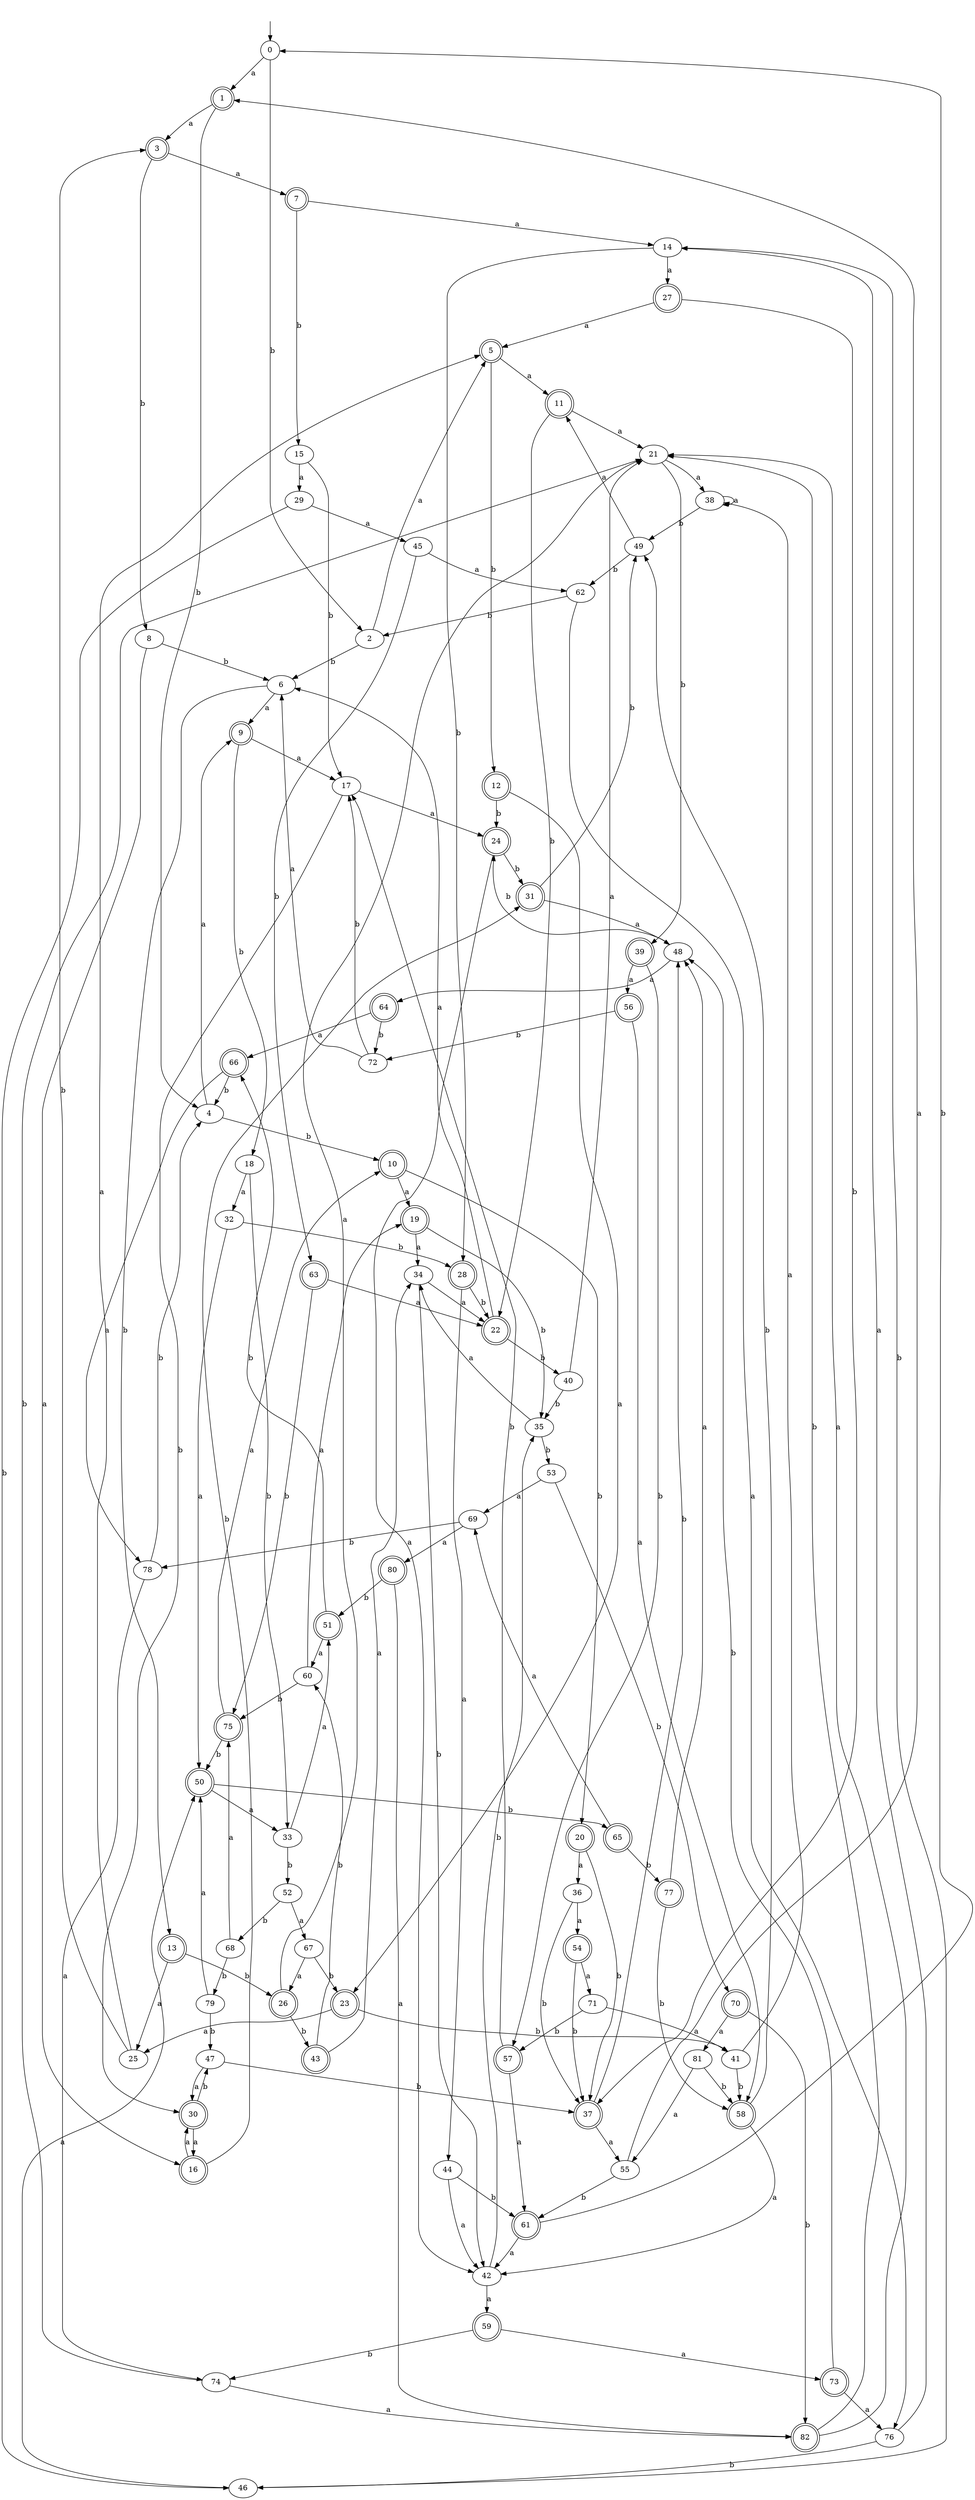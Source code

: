 digraph RandomDFA {
  __start0 [label="", shape=none];
  __start0 -> 0 [label=""];
  0 [shape=circle]
  0 -> 1 [label="a"]
  0 -> 2 [label="b"]
  1 [shape=doublecircle]
  1 -> 3 [label="a"]
  1 -> 4 [label="b"]
  2
  2 -> 5 [label="a"]
  2 -> 6 [label="b"]
  3 [shape=doublecircle]
  3 -> 7 [label="a"]
  3 -> 8 [label="b"]
  4
  4 -> 9 [label="a"]
  4 -> 10 [label="b"]
  5 [shape=doublecircle]
  5 -> 11 [label="a"]
  5 -> 12 [label="b"]
  6
  6 -> 9 [label="a"]
  6 -> 13 [label="b"]
  7 [shape=doublecircle]
  7 -> 14 [label="a"]
  7 -> 15 [label="b"]
  8
  8 -> 16 [label="a"]
  8 -> 6 [label="b"]
  9 [shape=doublecircle]
  9 -> 17 [label="a"]
  9 -> 18 [label="b"]
  10 [shape=doublecircle]
  10 -> 19 [label="a"]
  10 -> 20 [label="b"]
  11 [shape=doublecircle]
  11 -> 21 [label="a"]
  11 -> 22 [label="b"]
  12 [shape=doublecircle]
  12 -> 23 [label="a"]
  12 -> 24 [label="b"]
  13 [shape=doublecircle]
  13 -> 25 [label="a"]
  13 -> 26 [label="b"]
  14
  14 -> 27 [label="a"]
  14 -> 28 [label="b"]
  15
  15 -> 29 [label="a"]
  15 -> 17 [label="b"]
  16 [shape=doublecircle]
  16 -> 30 [label="a"]
  16 -> 31 [label="b"]
  17
  17 -> 24 [label="a"]
  17 -> 30 [label="b"]
  18
  18 -> 32 [label="a"]
  18 -> 33 [label="b"]
  19 [shape=doublecircle]
  19 -> 34 [label="a"]
  19 -> 35 [label="b"]
  20 [shape=doublecircle]
  20 -> 36 [label="a"]
  20 -> 37 [label="b"]
  21
  21 -> 38 [label="a"]
  21 -> 39 [label="b"]
  22 [shape=doublecircle]
  22 -> 6 [label="a"]
  22 -> 40 [label="b"]
  23 [shape=doublecircle]
  23 -> 25 [label="a"]
  23 -> 41 [label="b"]
  24 [shape=doublecircle]
  24 -> 42 [label="a"]
  24 -> 31 [label="b"]
  25
  25 -> 5 [label="a"]
  25 -> 3 [label="b"]
  26 [shape=doublecircle]
  26 -> 21 [label="a"]
  26 -> 43 [label="b"]
  27 [shape=doublecircle]
  27 -> 5 [label="a"]
  27 -> 37 [label="b"]
  28 [shape=doublecircle]
  28 -> 44 [label="a"]
  28 -> 22 [label="b"]
  29
  29 -> 45 [label="a"]
  29 -> 46 [label="b"]
  30 [shape=doublecircle]
  30 -> 16 [label="a"]
  30 -> 47 [label="b"]
  31 [shape=doublecircle]
  31 -> 48 [label="a"]
  31 -> 49 [label="b"]
  32
  32 -> 50 [label="a"]
  32 -> 28 [label="b"]
  33
  33 -> 51 [label="a"]
  33 -> 52 [label="b"]
  34
  34 -> 22 [label="a"]
  34 -> 42 [label="b"]
  35
  35 -> 34 [label="a"]
  35 -> 53 [label="b"]
  36
  36 -> 54 [label="a"]
  36 -> 37 [label="b"]
  37 [shape=doublecircle]
  37 -> 55 [label="a"]
  37 -> 48 [label="b"]
  38
  38 -> 38 [label="a"]
  38 -> 49 [label="b"]
  39 [shape=doublecircle]
  39 -> 56 [label="a"]
  39 -> 57 [label="b"]
  40
  40 -> 21 [label="a"]
  40 -> 35 [label="b"]
  41
  41 -> 38 [label="a"]
  41 -> 58 [label="b"]
  42
  42 -> 59 [label="a"]
  42 -> 35 [label="b"]
  43 [shape=doublecircle]
  43 -> 34 [label="a"]
  43 -> 60 [label="b"]
  44
  44 -> 42 [label="a"]
  44 -> 61 [label="b"]
  45
  45 -> 62 [label="a"]
  45 -> 63 [label="b"]
  46
  46 -> 50 [label="a"]
  46 -> 14 [label="b"]
  47
  47 -> 30 [label="a"]
  47 -> 37 [label="b"]
  48
  48 -> 64 [label="a"]
  48 -> 24 [label="b"]
  49
  49 -> 11 [label="a"]
  49 -> 62 [label="b"]
  50 [shape=doublecircle]
  50 -> 33 [label="a"]
  50 -> 65 [label="b"]
  51 [shape=doublecircle]
  51 -> 60 [label="a"]
  51 -> 66 [label="b"]
  52
  52 -> 67 [label="a"]
  52 -> 68 [label="b"]
  53
  53 -> 69 [label="a"]
  53 -> 70 [label="b"]
  54 [shape=doublecircle]
  54 -> 71 [label="a"]
  54 -> 37 [label="b"]
  55
  55 -> 1 [label="a"]
  55 -> 61 [label="b"]
  56 [shape=doublecircle]
  56 -> 58 [label="a"]
  56 -> 72 [label="b"]
  57 [shape=doublecircle]
  57 -> 61 [label="a"]
  57 -> 17 [label="b"]
  58 [shape=doublecircle]
  58 -> 42 [label="a"]
  58 -> 49 [label="b"]
  59 [shape=doublecircle]
  59 -> 73 [label="a"]
  59 -> 74 [label="b"]
  60
  60 -> 19 [label="a"]
  60 -> 75 [label="b"]
  61 [shape=doublecircle]
  61 -> 42 [label="a"]
  61 -> 0 [label="b"]
  62
  62 -> 76 [label="a"]
  62 -> 2 [label="b"]
  63 [shape=doublecircle]
  63 -> 22 [label="a"]
  63 -> 75 [label="b"]
  64 [shape=doublecircle]
  64 -> 66 [label="a"]
  64 -> 72 [label="b"]
  65 [shape=doublecircle]
  65 -> 69 [label="a"]
  65 -> 77 [label="b"]
  66 [shape=doublecircle]
  66 -> 78 [label="a"]
  66 -> 4 [label="b"]
  67
  67 -> 26 [label="a"]
  67 -> 23 [label="b"]
  68
  68 -> 75 [label="a"]
  68 -> 79 [label="b"]
  69
  69 -> 80 [label="a"]
  69 -> 78 [label="b"]
  70 [shape=doublecircle]
  70 -> 81 [label="a"]
  70 -> 82 [label="b"]
  71
  71 -> 41 [label="a"]
  71 -> 57 [label="b"]
  72
  72 -> 6 [label="a"]
  72 -> 17 [label="b"]
  73 [shape=doublecircle]
  73 -> 76 [label="a"]
  73 -> 48 [label="b"]
  74
  74 -> 82 [label="a"]
  74 -> 21 [label="b"]
  75 [shape=doublecircle]
  75 -> 10 [label="a"]
  75 -> 50 [label="b"]
  76
  76 -> 14 [label="a"]
  76 -> 46 [label="b"]
  77 [shape=doublecircle]
  77 -> 48 [label="a"]
  77 -> 58 [label="b"]
  78
  78 -> 74 [label="a"]
  78 -> 4 [label="b"]
  79
  79 -> 50 [label="a"]
  79 -> 47 [label="b"]
  80 [shape=doublecircle]
  80 -> 82 [label="a"]
  80 -> 51 [label="b"]
  81
  81 -> 55 [label="a"]
  81 -> 58 [label="b"]
  82 [shape=doublecircle]
  82 -> 21 [label="a"]
  82 -> 21 [label="b"]
}
